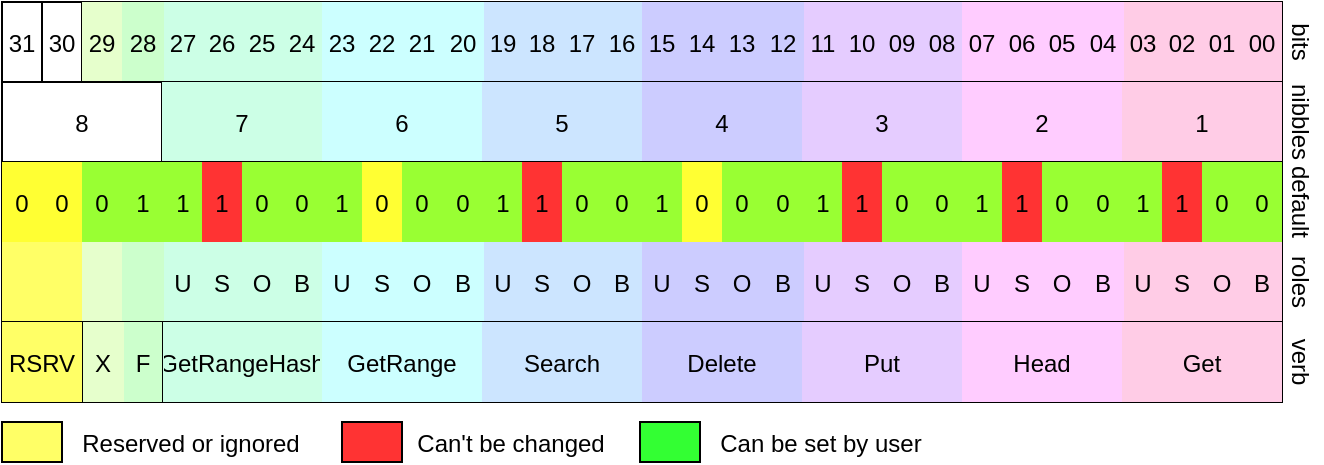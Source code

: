 <mxfile version="14.6.13" type="device"><diagram id="S3YJCwAfVsqaucJIwKBF" name="Страница 1"><mxGraphModel dx="1798" dy="597" grid="1" gridSize="10" guides="1" tooltips="1" connect="1" arrows="1" fold="1" page="1" pageScale="1" pageWidth="827" pageHeight="1169" math="0" shadow="0"><root><mxCell id="0"/><mxCell id="1" parent="0"/><mxCell id="M9XvZtbeVbYhYvwp3UHt-125" value="" style="shape=table;startSize=0;container=1;collapsible=0;childLayout=tableLayout;" parent="1" vertex="1"><mxGeometry x="-190" y="420" width="640" height="40" as="geometry"/></mxCell><mxCell id="M9XvZtbeVbYhYvwp3UHt-126" value="" style="shape=partialRectangle;collapsible=0;dropTarget=0;pointerEvents=0;fillColor=none;top=0;left=0;bottom=0;right=0;points=[[0,0.5],[1,0.5]];portConstraint=eastwest;" parent="M9XvZtbeVbYhYvwp3UHt-125" vertex="1"><mxGeometry width="640" height="40" as="geometry"/></mxCell><mxCell id="M9XvZtbeVbYhYvwp3UHt-127" value="31" style="shape=partialRectangle;connectable=0;overflow=hidden;fillColor=none;top=0;left=0;bottom=0;right=0;" parent="M9XvZtbeVbYhYvwp3UHt-126" vertex="1"><mxGeometry width="20" height="40" as="geometry"/></mxCell><mxCell id="M9XvZtbeVbYhYvwp3UHt-128" value="30" style="shape=partialRectangle;connectable=0;overflow=hidden;fillColor=none;top=0;left=0;bottom=0;right=0;" parent="M9XvZtbeVbYhYvwp3UHt-126" vertex="1"><mxGeometry x="20" width="20" height="40" as="geometry"/></mxCell><mxCell id="M9XvZtbeVbYhYvwp3UHt-129" value="29" style="shape=partialRectangle;connectable=0;overflow=hidden;top=0;left=0;bottom=0;right=0;fillColor=#E6FFCC;" parent="M9XvZtbeVbYhYvwp3UHt-126" vertex="1"><mxGeometry x="40" width="20" height="40" as="geometry"/></mxCell><mxCell id="M9XvZtbeVbYhYvwp3UHt-130" value="28" style="shape=partialRectangle;connectable=0;overflow=hidden;top=0;left=0;bottom=0;right=0;fillColor=#CCFFCC;" parent="M9XvZtbeVbYhYvwp3UHt-126" vertex="1"><mxGeometry x="60" width="21" height="40" as="geometry"/></mxCell><mxCell id="M9XvZtbeVbYhYvwp3UHt-131" value="27" style="shape=partialRectangle;connectable=0;overflow=hidden;top=0;left=0;bottom=0;right=0;fillColor=#CCFFE6;" parent="M9XvZtbeVbYhYvwp3UHt-126" vertex="1"><mxGeometry x="81" width="19" height="40" as="geometry"/></mxCell><mxCell id="M9XvZtbeVbYhYvwp3UHt-132" value="26" style="shape=partialRectangle;connectable=0;overflow=hidden;top=0;left=0;bottom=0;right=0;fillColor=#CCFFE6;" parent="M9XvZtbeVbYhYvwp3UHt-126" vertex="1"><mxGeometry x="100" width="20" height="40" as="geometry"/></mxCell><mxCell id="M9XvZtbeVbYhYvwp3UHt-133" value="25" style="shape=partialRectangle;connectable=0;overflow=hidden;top=0;left=0;bottom=0;right=0;fillColor=#CCFFE6;" parent="M9XvZtbeVbYhYvwp3UHt-126" vertex="1"><mxGeometry x="120" width="20" height="40" as="geometry"/></mxCell><mxCell id="M9XvZtbeVbYhYvwp3UHt-134" value="24" style="shape=partialRectangle;connectable=0;overflow=hidden;top=0;left=0;bottom=0;right=0;fillColor=#CCFFE6;" parent="M9XvZtbeVbYhYvwp3UHt-126" vertex="1"><mxGeometry x="140" width="20" height="40" as="geometry"/></mxCell><mxCell id="M9XvZtbeVbYhYvwp3UHt-135" value="23" style="shape=partialRectangle;connectable=0;overflow=hidden;top=0;left=0;bottom=0;right=0;fillColor=#CCFFFF;" parent="M9XvZtbeVbYhYvwp3UHt-126" vertex="1"><mxGeometry x="160" width="20" height="40" as="geometry"/></mxCell><mxCell id="M9XvZtbeVbYhYvwp3UHt-136" value="22" style="shape=partialRectangle;connectable=0;overflow=hidden;top=0;left=0;bottom=0;right=0;fillColor=#CCFFFF;" parent="M9XvZtbeVbYhYvwp3UHt-126" vertex="1"><mxGeometry x="180" width="20" height="40" as="geometry"/></mxCell><mxCell id="M9XvZtbeVbYhYvwp3UHt-137" value="21" style="shape=partialRectangle;connectable=0;overflow=hidden;top=0;left=0;bottom=0;right=0;fillColor=#CCFFFF;" parent="M9XvZtbeVbYhYvwp3UHt-126" vertex="1"><mxGeometry x="200" width="20" height="40" as="geometry"/></mxCell><mxCell id="M9XvZtbeVbYhYvwp3UHt-138" value="20" style="shape=partialRectangle;connectable=0;overflow=hidden;top=0;left=0;bottom=0;right=0;fillColor=#CCFFFF;" parent="M9XvZtbeVbYhYvwp3UHt-126" vertex="1"><mxGeometry x="220" width="21" height="40" as="geometry"/></mxCell><mxCell id="M9XvZtbeVbYhYvwp3UHt-139" value="19" style="shape=partialRectangle;connectable=0;overflow=hidden;top=0;left=0;bottom=0;right=0;fillColor=#CCE5FF;" parent="M9XvZtbeVbYhYvwp3UHt-126" vertex="1"><mxGeometry x="241" width="19" height="40" as="geometry"/></mxCell><mxCell id="M9XvZtbeVbYhYvwp3UHt-140" value="18" style="shape=partialRectangle;connectable=0;overflow=hidden;top=0;left=0;bottom=0;right=0;fillColor=#CCE5FF;" parent="M9XvZtbeVbYhYvwp3UHt-126" vertex="1"><mxGeometry x="260" width="20" height="40" as="geometry"/></mxCell><mxCell id="M9XvZtbeVbYhYvwp3UHt-141" value="17" style="shape=partialRectangle;connectable=0;overflow=hidden;top=0;left=0;bottom=0;right=0;fillColor=#CCE5FF;" parent="M9XvZtbeVbYhYvwp3UHt-126" vertex="1"><mxGeometry x="280" width="20" height="40" as="geometry"/></mxCell><mxCell id="M9XvZtbeVbYhYvwp3UHt-142" value="16" style="shape=partialRectangle;connectable=0;overflow=hidden;top=0;left=0;bottom=0;right=0;fillColor=#CCE5FF;" parent="M9XvZtbeVbYhYvwp3UHt-126" vertex="1"><mxGeometry x="300" width="20" height="40" as="geometry"/></mxCell><mxCell id="M9XvZtbeVbYhYvwp3UHt-143" value="15" style="shape=partialRectangle;connectable=0;overflow=hidden;top=0;left=0;bottom=0;right=0;fillColor=#CCCCFF;" parent="M9XvZtbeVbYhYvwp3UHt-126" vertex="1"><mxGeometry x="320" width="20" height="40" as="geometry"/></mxCell><mxCell id="M9XvZtbeVbYhYvwp3UHt-144" value="14" style="shape=partialRectangle;connectable=0;overflow=hidden;top=0;left=0;bottom=0;right=0;fillColor=#CCCCFF;" parent="M9XvZtbeVbYhYvwp3UHt-126" vertex="1"><mxGeometry x="340" width="20" height="40" as="geometry"/></mxCell><mxCell id="M9XvZtbeVbYhYvwp3UHt-145" value="13" style="shape=partialRectangle;connectable=0;overflow=hidden;top=0;left=0;bottom=0;right=0;fillColor=#CCCCFF;" parent="M9XvZtbeVbYhYvwp3UHt-126" vertex="1"><mxGeometry x="360" width="20" height="40" as="geometry"/></mxCell><mxCell id="M9XvZtbeVbYhYvwp3UHt-147" value="12" style="shape=partialRectangle;connectable=0;overflow=hidden;top=0;left=0;bottom=0;right=0;fillColor=#CCCCFF;" parent="M9XvZtbeVbYhYvwp3UHt-126" vertex="1"><mxGeometry x="380" width="21" height="40" as="geometry"/></mxCell><mxCell id="M9XvZtbeVbYhYvwp3UHt-148" value="11" style="shape=partialRectangle;connectable=0;overflow=hidden;top=0;left=0;bottom=0;right=0;fillColor=#E5CCFF;" parent="M9XvZtbeVbYhYvwp3UHt-126" vertex="1"><mxGeometry x="401" width="19" height="40" as="geometry"/></mxCell><mxCell id="M9XvZtbeVbYhYvwp3UHt-149" value="10" style="shape=partialRectangle;connectable=0;overflow=hidden;top=0;left=0;bottom=0;right=0;fillColor=#E5CCFF;" parent="M9XvZtbeVbYhYvwp3UHt-126" vertex="1"><mxGeometry x="420" width="20" height="40" as="geometry"/></mxCell><mxCell id="M9XvZtbeVbYhYvwp3UHt-150" value="09" style="shape=partialRectangle;connectable=0;overflow=hidden;top=0;left=0;bottom=0;right=0;fillColor=#E5CCFF;" parent="M9XvZtbeVbYhYvwp3UHt-126" vertex="1"><mxGeometry x="440" width="20" height="40" as="geometry"/></mxCell><mxCell id="M9XvZtbeVbYhYvwp3UHt-151" value="08" style="shape=partialRectangle;connectable=0;overflow=hidden;top=0;left=0;bottom=0;right=0;fillColor=#E5CCFF;" parent="M9XvZtbeVbYhYvwp3UHt-126" vertex="1"><mxGeometry x="460" width="20" height="40" as="geometry"/></mxCell><mxCell id="M9XvZtbeVbYhYvwp3UHt-152" value="07" style="shape=partialRectangle;connectable=0;overflow=hidden;top=0;left=0;bottom=0;right=0;fillColor=#FFCCFF;" parent="M9XvZtbeVbYhYvwp3UHt-126" vertex="1"><mxGeometry x="480" width="20" height="40" as="geometry"/></mxCell><mxCell id="M9XvZtbeVbYhYvwp3UHt-153" value="06" style="shape=partialRectangle;connectable=0;overflow=hidden;top=0;left=0;bottom=0;right=0;fillColor=#FFCCFF;" parent="M9XvZtbeVbYhYvwp3UHt-126" vertex="1"><mxGeometry x="500" width="20" height="40" as="geometry"/></mxCell><mxCell id="M9XvZtbeVbYhYvwp3UHt-154" value="05" style="shape=partialRectangle;connectable=0;overflow=hidden;top=0;left=0;bottom=0;right=0;fillColor=#FFCCFF;" parent="M9XvZtbeVbYhYvwp3UHt-126" vertex="1"><mxGeometry x="520" width="20" height="40" as="geometry"/></mxCell><mxCell id="M9XvZtbeVbYhYvwp3UHt-155" value="04" style="shape=partialRectangle;connectable=0;overflow=hidden;top=0;left=0;bottom=0;right=0;fillColor=#FFCCFF;" parent="M9XvZtbeVbYhYvwp3UHt-126" vertex="1"><mxGeometry x="540" width="21" height="40" as="geometry"/></mxCell><mxCell id="M9XvZtbeVbYhYvwp3UHt-156" value="03" style="shape=partialRectangle;connectable=0;overflow=hidden;top=0;left=0;bottom=0;right=0;fillColor=#FFCCE6;" parent="M9XvZtbeVbYhYvwp3UHt-126" vertex="1"><mxGeometry x="561" width="19" height="40" as="geometry"/></mxCell><mxCell id="M9XvZtbeVbYhYvwp3UHt-157" value="02" style="shape=partialRectangle;connectable=0;overflow=hidden;top=0;left=0;bottom=0;right=0;fillColor=#FFCCE6;" parent="M9XvZtbeVbYhYvwp3UHt-126" vertex="1"><mxGeometry x="580" width="20" height="40" as="geometry"/></mxCell><mxCell id="M9XvZtbeVbYhYvwp3UHt-158" value="01" style="shape=partialRectangle;connectable=0;overflow=hidden;top=0;left=0;bottom=0;right=0;fillColor=#FFCCE6;" parent="M9XvZtbeVbYhYvwp3UHt-126" vertex="1"><mxGeometry x="600" width="20" height="40" as="geometry"/></mxCell><mxCell id="M9XvZtbeVbYhYvwp3UHt-146" value="00" style="shape=partialRectangle;connectable=0;overflow=hidden;top=0;left=0;bottom=0;right=0;fillColor=#FFCCE6;" parent="M9XvZtbeVbYhYvwp3UHt-126" vertex="1"><mxGeometry x="620" width="20" height="40" as="geometry"/></mxCell><mxCell id="M9XvZtbeVbYhYvwp3UHt-159" value="" style="shape=table;startSize=0;container=1;collapsible=0;childLayout=tableLayout;" parent="1" vertex="1"><mxGeometry x="-190" y="460" width="640" height="40" as="geometry"/></mxCell><mxCell id="M9XvZtbeVbYhYvwp3UHt-160" value="" style="shape=partialRectangle;collapsible=0;dropTarget=0;pointerEvents=0;fillColor=none;top=0;left=0;bottom=0;right=0;points=[[0,0.5],[1,0.5]];portConstraint=eastwest;" parent="M9XvZtbeVbYhYvwp3UHt-159" vertex="1"><mxGeometry width="640" height="40" as="geometry"/></mxCell><mxCell id="M9XvZtbeVbYhYvwp3UHt-161" value="8" style="shape=partialRectangle;connectable=0;overflow=hidden;fillColor=none;top=0;left=0;bottom=0;right=0;" parent="M9XvZtbeVbYhYvwp3UHt-160" vertex="1"><mxGeometry width="80" height="40" as="geometry"/></mxCell><mxCell id="M9XvZtbeVbYhYvwp3UHt-162" value="7" style="shape=partialRectangle;connectable=0;overflow=hidden;top=0;left=0;bottom=0;right=0;fillColor=#CCFFE6;" parent="M9XvZtbeVbYhYvwp3UHt-160" vertex="1"><mxGeometry x="80" width="80" height="40" as="geometry"/></mxCell><mxCell id="M9XvZtbeVbYhYvwp3UHt-163" value="6" style="shape=partialRectangle;connectable=0;overflow=hidden;top=0;left=0;bottom=0;right=0;fillColor=#CCFFFF;" parent="M9XvZtbeVbYhYvwp3UHt-160" vertex="1"><mxGeometry x="160" width="80" height="40" as="geometry"/></mxCell><mxCell id="M9XvZtbeVbYhYvwp3UHt-164" value="5" style="shape=partialRectangle;connectable=0;overflow=hidden;top=0;left=0;bottom=0;right=0;fillColor=#CCE5FF;" parent="M9XvZtbeVbYhYvwp3UHt-160" vertex="1"><mxGeometry x="240" width="80" height="40" as="geometry"/></mxCell><mxCell id="M9XvZtbeVbYhYvwp3UHt-165" value="4" style="shape=partialRectangle;connectable=0;overflow=hidden;top=0;left=0;bottom=0;right=0;fillColor=#CCCCFF;" parent="M9XvZtbeVbYhYvwp3UHt-160" vertex="1"><mxGeometry x="320" width="80" height="40" as="geometry"/></mxCell><mxCell id="M9XvZtbeVbYhYvwp3UHt-166" value="3" style="shape=partialRectangle;connectable=0;overflow=hidden;top=0;left=0;bottom=0;right=0;fillColor=#E5CCFF;" parent="M9XvZtbeVbYhYvwp3UHt-160" vertex="1"><mxGeometry x="400" width="80" height="40" as="geometry"/></mxCell><mxCell id="M9XvZtbeVbYhYvwp3UHt-167" value="2" style="shape=partialRectangle;connectable=0;overflow=hidden;top=0;left=0;bottom=0;right=0;fillColor=#FFCCFF;" parent="M9XvZtbeVbYhYvwp3UHt-160" vertex="1"><mxGeometry x="480" width="80" height="40" as="geometry"/></mxCell><mxCell id="M9XvZtbeVbYhYvwp3UHt-168" value="1" style="shape=partialRectangle;connectable=0;overflow=hidden;top=0;left=0;bottom=0;right=0;fillColor=#FFCCE6;" parent="M9XvZtbeVbYhYvwp3UHt-160" vertex="1"><mxGeometry x="560" width="80" height="40" as="geometry"/></mxCell><mxCell id="M9XvZtbeVbYhYvwp3UHt-169" value="" style="shape=table;startSize=0;container=1;collapsible=0;childLayout=tableLayout;" parent="1" vertex="1"><mxGeometry x="-190" y="500" width="640" height="80" as="geometry"/></mxCell><mxCell id="M9XvZtbeVbYhYvwp3UHt-170" value="" style="shape=partialRectangle;collapsible=0;dropTarget=0;pointerEvents=0;fillColor=none;top=0;left=0;bottom=0;right=0;points=[[0,0.5],[1,0.5]];portConstraint=eastwest;" parent="M9XvZtbeVbYhYvwp3UHt-169" vertex="1"><mxGeometry width="640" height="40" as="geometry"/></mxCell><mxCell id="M9XvZtbeVbYhYvwp3UHt-171" value="0" style="shape=partialRectangle;connectable=0;overflow=hidden;top=0;left=0;bottom=0;right=0;fillColor=#FFFF33;" parent="M9XvZtbeVbYhYvwp3UHt-170" vertex="1"><mxGeometry width="20" height="40" as="geometry"/></mxCell><mxCell id="M9XvZtbeVbYhYvwp3UHt-172" value="0" style="shape=partialRectangle;connectable=0;overflow=hidden;top=0;left=0;bottom=0;right=0;fillColor=#FFFF33;" parent="M9XvZtbeVbYhYvwp3UHt-170" vertex="1"><mxGeometry x="20" width="20" height="40" as="geometry"/></mxCell><mxCell id="M9XvZtbeVbYhYvwp3UHt-173" value="0" style="shape=partialRectangle;connectable=0;overflow=hidden;top=0;left=0;bottom=0;right=0;fillColor=#99FF33;" parent="M9XvZtbeVbYhYvwp3UHt-170" vertex="1"><mxGeometry x="40" width="20" height="40" as="geometry"/></mxCell><mxCell id="M9XvZtbeVbYhYvwp3UHt-174" value="1" style="shape=partialRectangle;connectable=0;overflow=hidden;top=0;left=0;bottom=0;right=0;fillColor=#99FF33;" parent="M9XvZtbeVbYhYvwp3UHt-170" vertex="1"><mxGeometry x="60" width="21" height="40" as="geometry"/></mxCell><mxCell id="M9XvZtbeVbYhYvwp3UHt-175" value="1" style="shape=partialRectangle;connectable=0;overflow=hidden;top=0;left=0;bottom=0;right=0;fillColor=#99FF33;" parent="M9XvZtbeVbYhYvwp3UHt-170" vertex="1"><mxGeometry x="81" width="19" height="40" as="geometry"/></mxCell><mxCell id="M9XvZtbeVbYhYvwp3UHt-176" value="1" style="shape=partialRectangle;connectable=0;overflow=hidden;top=0;left=0;bottom=0;right=0;fillColor=#FF3333;" parent="M9XvZtbeVbYhYvwp3UHt-170" vertex="1"><mxGeometry x="100" width="20" height="40" as="geometry"/></mxCell><mxCell id="M9XvZtbeVbYhYvwp3UHt-177" value="0" style="shape=partialRectangle;connectable=0;overflow=hidden;top=0;left=0;bottom=0;right=0;fillColor=#99FF33;" parent="M9XvZtbeVbYhYvwp3UHt-170" vertex="1"><mxGeometry x="120" width="20" height="40" as="geometry"/></mxCell><mxCell id="M9XvZtbeVbYhYvwp3UHt-178" value="0" style="shape=partialRectangle;connectable=0;overflow=hidden;top=0;left=0;bottom=0;right=0;fillColor=#99FF33;" parent="M9XvZtbeVbYhYvwp3UHt-170" vertex="1"><mxGeometry x="140" width="20" height="40" as="geometry"/></mxCell><mxCell id="M9XvZtbeVbYhYvwp3UHt-179" value="1" style="shape=partialRectangle;connectable=0;overflow=hidden;top=0;left=0;bottom=0;right=0;fillColor=#99FF33;" parent="M9XvZtbeVbYhYvwp3UHt-170" vertex="1"><mxGeometry x="160" width="20" height="40" as="geometry"/></mxCell><mxCell id="M9XvZtbeVbYhYvwp3UHt-180" value="0" style="shape=partialRectangle;connectable=0;overflow=hidden;top=0;left=0;bottom=0;right=0;fillColor=#FFFF33;" parent="M9XvZtbeVbYhYvwp3UHt-170" vertex="1"><mxGeometry x="180" width="20" height="40" as="geometry"/></mxCell><mxCell id="M9XvZtbeVbYhYvwp3UHt-181" value="0" style="shape=partialRectangle;connectable=0;overflow=hidden;top=0;left=0;bottom=0;right=0;fillColor=#99FF33;" parent="M9XvZtbeVbYhYvwp3UHt-170" vertex="1"><mxGeometry x="200" width="20" height="40" as="geometry"/></mxCell><mxCell id="M9XvZtbeVbYhYvwp3UHt-182" value="0" style="shape=partialRectangle;connectable=0;overflow=hidden;top=0;left=0;bottom=0;right=0;fillColor=#99FF33;" parent="M9XvZtbeVbYhYvwp3UHt-170" vertex="1"><mxGeometry x="220" width="21" height="40" as="geometry"/></mxCell><mxCell id="M9XvZtbeVbYhYvwp3UHt-183" value="1" style="shape=partialRectangle;connectable=0;overflow=hidden;top=0;left=0;bottom=0;right=0;fillColor=#99FF33;" parent="M9XvZtbeVbYhYvwp3UHt-170" vertex="1"><mxGeometry x="241" width="19" height="40" as="geometry"/></mxCell><mxCell id="M9XvZtbeVbYhYvwp3UHt-184" value="1" style="shape=partialRectangle;connectable=0;overflow=hidden;top=0;left=0;bottom=0;right=0;fillColor=#FF3333;" parent="M9XvZtbeVbYhYvwp3UHt-170" vertex="1"><mxGeometry x="260" width="20" height="40" as="geometry"/></mxCell><mxCell id="M9XvZtbeVbYhYvwp3UHt-185" value="0" style="shape=partialRectangle;connectable=0;overflow=hidden;top=0;left=0;bottom=0;right=0;fillColor=#99FF33;" parent="M9XvZtbeVbYhYvwp3UHt-170" vertex="1"><mxGeometry x="280" width="20" height="40" as="geometry"/></mxCell><mxCell id="M9XvZtbeVbYhYvwp3UHt-186" value="0" style="shape=partialRectangle;connectable=0;overflow=hidden;top=0;left=0;bottom=0;right=0;fillColor=#99FF33;" parent="M9XvZtbeVbYhYvwp3UHt-170" vertex="1"><mxGeometry x="300" width="20" height="40" as="geometry"/></mxCell><mxCell id="M9XvZtbeVbYhYvwp3UHt-187" value="1" style="shape=partialRectangle;connectable=0;overflow=hidden;top=0;left=0;bottom=0;right=0;fillColor=#99FF33;" parent="M9XvZtbeVbYhYvwp3UHt-170" vertex="1"><mxGeometry x="320" width="20" height="40" as="geometry"/></mxCell><mxCell id="M9XvZtbeVbYhYvwp3UHt-188" value="0" style="shape=partialRectangle;connectable=0;overflow=hidden;top=0;left=0;bottom=0;right=0;fillColor=#FFFF33;" parent="M9XvZtbeVbYhYvwp3UHt-170" vertex="1"><mxGeometry x="340" width="20" height="40" as="geometry"/></mxCell><mxCell id="M9XvZtbeVbYhYvwp3UHt-189" value="0" style="shape=partialRectangle;connectable=0;overflow=hidden;top=0;left=0;bottom=0;right=0;fillColor=#99FF33;" parent="M9XvZtbeVbYhYvwp3UHt-170" vertex="1"><mxGeometry x="360" width="20" height="40" as="geometry"/></mxCell><mxCell id="M9XvZtbeVbYhYvwp3UHt-190" value="0" style="shape=partialRectangle;connectable=0;overflow=hidden;top=0;left=0;bottom=0;right=0;fillColor=#99FF33;" parent="M9XvZtbeVbYhYvwp3UHt-170" vertex="1"><mxGeometry x="380" width="21" height="40" as="geometry"/></mxCell><mxCell id="M9XvZtbeVbYhYvwp3UHt-191" value="1" style="shape=partialRectangle;connectable=0;overflow=hidden;top=0;left=0;bottom=0;right=0;fillColor=#99FF33;" parent="M9XvZtbeVbYhYvwp3UHt-170" vertex="1"><mxGeometry x="401" width="19" height="40" as="geometry"/></mxCell><mxCell id="M9XvZtbeVbYhYvwp3UHt-192" value="1" style="shape=partialRectangle;connectable=0;overflow=hidden;top=0;left=0;bottom=0;right=0;fillColor=#FF3333;" parent="M9XvZtbeVbYhYvwp3UHt-170" vertex="1"><mxGeometry x="420" width="20" height="40" as="geometry"/></mxCell><mxCell id="M9XvZtbeVbYhYvwp3UHt-193" value="0" style="shape=partialRectangle;connectable=0;overflow=hidden;top=0;left=0;bottom=0;right=0;fillColor=#99FF33;" parent="M9XvZtbeVbYhYvwp3UHt-170" vertex="1"><mxGeometry x="440" width="20" height="40" as="geometry"/></mxCell><mxCell id="M9XvZtbeVbYhYvwp3UHt-194" value="0" style="shape=partialRectangle;connectable=0;overflow=hidden;top=0;left=0;bottom=0;right=0;fillColor=#99FF33;" parent="M9XvZtbeVbYhYvwp3UHt-170" vertex="1"><mxGeometry x="460" width="20" height="40" as="geometry"/></mxCell><mxCell id="M9XvZtbeVbYhYvwp3UHt-195" value="1" style="shape=partialRectangle;connectable=0;overflow=hidden;top=0;left=0;bottom=0;right=0;fillColor=#99FF33;" parent="M9XvZtbeVbYhYvwp3UHt-170" vertex="1"><mxGeometry x="480" width="20" height="40" as="geometry"/></mxCell><mxCell id="M9XvZtbeVbYhYvwp3UHt-196" value="1" style="shape=partialRectangle;connectable=0;overflow=hidden;top=0;left=0;bottom=0;right=0;fillColor=#FF3333;" parent="M9XvZtbeVbYhYvwp3UHt-170" vertex="1"><mxGeometry x="500" width="20" height="40" as="geometry"/></mxCell><mxCell id="M9XvZtbeVbYhYvwp3UHt-197" value="0" style="shape=partialRectangle;connectable=0;overflow=hidden;top=0;left=0;bottom=0;right=0;fillColor=#99FF33;" parent="M9XvZtbeVbYhYvwp3UHt-170" vertex="1"><mxGeometry x="520" width="20" height="40" as="geometry"/></mxCell><mxCell id="M9XvZtbeVbYhYvwp3UHt-198" value="0" style="shape=partialRectangle;connectable=0;overflow=hidden;top=0;left=0;bottom=0;right=0;fillColor=#99FF33;" parent="M9XvZtbeVbYhYvwp3UHt-170" vertex="1"><mxGeometry x="540" width="21" height="40" as="geometry"/></mxCell><mxCell id="M9XvZtbeVbYhYvwp3UHt-199" value="1" style="shape=partialRectangle;connectable=0;overflow=hidden;top=0;left=0;bottom=0;right=0;fillColor=#99FF33;" parent="M9XvZtbeVbYhYvwp3UHt-170" vertex="1"><mxGeometry x="561" width="19" height="40" as="geometry"/></mxCell><mxCell id="M9XvZtbeVbYhYvwp3UHt-200" value="1" style="shape=partialRectangle;connectable=0;overflow=hidden;top=0;left=0;bottom=0;right=0;fillColor=#FF3333;" parent="M9XvZtbeVbYhYvwp3UHt-170" vertex="1"><mxGeometry x="580" width="20" height="40" as="geometry"/></mxCell><mxCell id="M9XvZtbeVbYhYvwp3UHt-201" value="0" style="shape=partialRectangle;connectable=0;overflow=hidden;top=0;left=0;bottom=0;right=0;fillColor=#99FF33;" parent="M9XvZtbeVbYhYvwp3UHt-170" vertex="1"><mxGeometry x="600" width="20" height="40" as="geometry"/></mxCell><mxCell id="M9XvZtbeVbYhYvwp3UHt-202" value="0" style="shape=partialRectangle;connectable=0;overflow=hidden;top=0;left=0;bottom=0;right=0;fillColor=#99FF33;" parent="M9XvZtbeVbYhYvwp3UHt-170" vertex="1"><mxGeometry x="620" width="20" height="40" as="geometry"/></mxCell><mxCell id="M9XvZtbeVbYhYvwp3UHt-203" value="" style="shape=partialRectangle;collapsible=0;dropTarget=0;pointerEvents=0;fillColor=none;top=0;left=0;bottom=0;right=0;points=[[0,0.5],[1,0.5]];portConstraint=eastwest;" parent="M9XvZtbeVbYhYvwp3UHt-169" vertex="1"><mxGeometry y="40" width="640" height="40" as="geometry"/></mxCell><mxCell id="M9XvZtbeVbYhYvwp3UHt-204" value="" style="shape=partialRectangle;connectable=0;overflow=hidden;top=0;left=0;bottom=0;right=0;fillColor=#FFFF66;" parent="M9XvZtbeVbYhYvwp3UHt-203" vertex="1"><mxGeometry width="20" height="40" as="geometry"/></mxCell><mxCell id="M9XvZtbeVbYhYvwp3UHt-205" value="" style="shape=partialRectangle;connectable=0;overflow=hidden;top=0;left=0;bottom=0;right=0;fillColor=#FFFF66;" parent="M9XvZtbeVbYhYvwp3UHt-203" vertex="1"><mxGeometry x="20" width="20" height="40" as="geometry"/></mxCell><mxCell id="M9XvZtbeVbYhYvwp3UHt-206" value="" style="shape=partialRectangle;connectable=0;overflow=hidden;top=0;left=0;bottom=0;right=0;fillColor=#E6FFCC;" parent="M9XvZtbeVbYhYvwp3UHt-203" vertex="1"><mxGeometry x="40" width="20" height="40" as="geometry"/></mxCell><mxCell id="M9XvZtbeVbYhYvwp3UHt-207" value="" style="shape=partialRectangle;connectable=0;overflow=hidden;top=0;left=0;bottom=0;right=0;fillColor=#CCFFCC;" parent="M9XvZtbeVbYhYvwp3UHt-203" vertex="1"><mxGeometry x="60" width="21" height="40" as="geometry"/></mxCell><mxCell id="M9XvZtbeVbYhYvwp3UHt-208" value="U" style="shape=partialRectangle;connectable=0;overflow=hidden;top=0;left=0;bottom=0;right=0;fillColor=#CCFFE6;" parent="M9XvZtbeVbYhYvwp3UHt-203" vertex="1"><mxGeometry x="81" width="19" height="40" as="geometry"/></mxCell><mxCell id="M9XvZtbeVbYhYvwp3UHt-209" value="S" style="shape=partialRectangle;connectable=0;overflow=hidden;top=0;left=0;bottom=0;right=0;fillColor=#CCFFE6;" parent="M9XvZtbeVbYhYvwp3UHt-203" vertex="1"><mxGeometry x="100" width="20" height="40" as="geometry"/></mxCell><mxCell id="M9XvZtbeVbYhYvwp3UHt-210" value="O" style="shape=partialRectangle;connectable=0;overflow=hidden;top=0;left=0;bottom=0;right=0;fillColor=#CCFFE6;" parent="M9XvZtbeVbYhYvwp3UHt-203" vertex="1"><mxGeometry x="120" width="20" height="40" as="geometry"/></mxCell><mxCell id="M9XvZtbeVbYhYvwp3UHt-211" value="B" style="shape=partialRectangle;connectable=0;overflow=hidden;top=0;left=0;bottom=0;right=0;fillColor=#CCFFE6;" parent="M9XvZtbeVbYhYvwp3UHt-203" vertex="1"><mxGeometry x="140" width="20" height="40" as="geometry"/></mxCell><mxCell id="M9XvZtbeVbYhYvwp3UHt-212" value="U" style="shape=partialRectangle;connectable=0;overflow=hidden;top=0;left=0;bottom=0;right=0;fillColor=#CCFFFF;" parent="M9XvZtbeVbYhYvwp3UHt-203" vertex="1"><mxGeometry x="160" width="20" height="40" as="geometry"/></mxCell><mxCell id="M9XvZtbeVbYhYvwp3UHt-213" value="S" style="shape=partialRectangle;connectable=0;overflow=hidden;top=0;left=0;bottom=0;right=0;fillColor=#CCFFFF;" parent="M9XvZtbeVbYhYvwp3UHt-203" vertex="1"><mxGeometry x="180" width="20" height="40" as="geometry"/></mxCell><mxCell id="M9XvZtbeVbYhYvwp3UHt-214" value="O" style="shape=partialRectangle;connectable=0;overflow=hidden;top=0;left=0;bottom=0;right=0;fillColor=#CCFFFF;" parent="M9XvZtbeVbYhYvwp3UHt-203" vertex="1"><mxGeometry x="200" width="20" height="40" as="geometry"/></mxCell><mxCell id="M9XvZtbeVbYhYvwp3UHt-215" value="B" style="shape=partialRectangle;connectable=0;overflow=hidden;top=0;left=0;bottom=0;right=0;fillColor=#CCFFFF;" parent="M9XvZtbeVbYhYvwp3UHt-203" vertex="1"><mxGeometry x="220" width="21" height="40" as="geometry"/></mxCell><mxCell id="M9XvZtbeVbYhYvwp3UHt-216" value="U" style="shape=partialRectangle;connectable=0;overflow=hidden;top=0;left=0;bottom=0;right=0;fillColor=#CCE5FF;" parent="M9XvZtbeVbYhYvwp3UHt-203" vertex="1"><mxGeometry x="241" width="19" height="40" as="geometry"/></mxCell><mxCell id="M9XvZtbeVbYhYvwp3UHt-217" value="S" style="shape=partialRectangle;connectable=0;overflow=hidden;top=0;left=0;bottom=0;right=0;fillColor=#CCE5FF;" parent="M9XvZtbeVbYhYvwp3UHt-203" vertex="1"><mxGeometry x="260" width="20" height="40" as="geometry"/></mxCell><mxCell id="M9XvZtbeVbYhYvwp3UHt-218" value="O" style="shape=partialRectangle;connectable=0;overflow=hidden;top=0;left=0;bottom=0;right=0;fillColor=#CCE5FF;" parent="M9XvZtbeVbYhYvwp3UHt-203" vertex="1"><mxGeometry x="280" width="20" height="40" as="geometry"/></mxCell><mxCell id="M9XvZtbeVbYhYvwp3UHt-219" value="B" style="shape=partialRectangle;connectable=0;overflow=hidden;top=0;left=0;bottom=0;right=0;fillColor=#CCE5FF;" parent="M9XvZtbeVbYhYvwp3UHt-203" vertex="1"><mxGeometry x="300" width="20" height="40" as="geometry"/></mxCell><mxCell id="M9XvZtbeVbYhYvwp3UHt-220" value="U" style="shape=partialRectangle;connectable=0;overflow=hidden;top=0;left=0;bottom=0;right=0;fillColor=#CCCCFF;" parent="M9XvZtbeVbYhYvwp3UHt-203" vertex="1"><mxGeometry x="320" width="20" height="40" as="geometry"/></mxCell><mxCell id="M9XvZtbeVbYhYvwp3UHt-221" value="S" style="shape=partialRectangle;connectable=0;overflow=hidden;top=0;left=0;bottom=0;right=0;fillColor=#CCCCFF;" parent="M9XvZtbeVbYhYvwp3UHt-203" vertex="1"><mxGeometry x="340" width="20" height="40" as="geometry"/></mxCell><mxCell id="M9XvZtbeVbYhYvwp3UHt-222" value="O" style="shape=partialRectangle;connectable=0;overflow=hidden;top=0;left=0;bottom=0;right=0;fillColor=#CCCCFF;" parent="M9XvZtbeVbYhYvwp3UHt-203" vertex="1"><mxGeometry x="360" width="20" height="40" as="geometry"/></mxCell><mxCell id="M9XvZtbeVbYhYvwp3UHt-223" value="B" style="shape=partialRectangle;connectable=0;overflow=hidden;top=0;left=0;bottom=0;right=0;fillColor=#CCCCFF;" parent="M9XvZtbeVbYhYvwp3UHt-203" vertex="1"><mxGeometry x="380" width="21" height="40" as="geometry"/></mxCell><mxCell id="M9XvZtbeVbYhYvwp3UHt-224" value="U" style="shape=partialRectangle;connectable=0;overflow=hidden;top=0;left=0;bottom=0;right=0;fillColor=#E5CCFF;" parent="M9XvZtbeVbYhYvwp3UHt-203" vertex="1"><mxGeometry x="401" width="19" height="40" as="geometry"/></mxCell><mxCell id="M9XvZtbeVbYhYvwp3UHt-225" value="S" style="shape=partialRectangle;connectable=0;overflow=hidden;top=0;left=0;bottom=0;right=0;fillColor=#E5CCFF;" parent="M9XvZtbeVbYhYvwp3UHt-203" vertex="1"><mxGeometry x="420" width="20" height="40" as="geometry"/></mxCell><mxCell id="M9XvZtbeVbYhYvwp3UHt-226" value="O" style="shape=partialRectangle;connectable=0;overflow=hidden;top=0;left=0;bottom=0;right=0;fillColor=#E5CCFF;" parent="M9XvZtbeVbYhYvwp3UHt-203" vertex="1"><mxGeometry x="440" width="20" height="40" as="geometry"/></mxCell><mxCell id="M9XvZtbeVbYhYvwp3UHt-227" value="B" style="shape=partialRectangle;connectable=0;overflow=hidden;top=0;left=0;bottom=0;right=0;fillColor=#E5CCFF;" parent="M9XvZtbeVbYhYvwp3UHt-203" vertex="1"><mxGeometry x="460" width="20" height="40" as="geometry"/></mxCell><mxCell id="M9XvZtbeVbYhYvwp3UHt-228" value="U" style="shape=partialRectangle;connectable=0;overflow=hidden;top=0;left=0;bottom=0;right=0;fillColor=#FFCCFF;" parent="M9XvZtbeVbYhYvwp3UHt-203" vertex="1"><mxGeometry x="480" width="20" height="40" as="geometry"/></mxCell><mxCell id="M9XvZtbeVbYhYvwp3UHt-229" value="S" style="shape=partialRectangle;connectable=0;overflow=hidden;top=0;left=0;bottom=0;right=0;fillColor=#FFCCFF;" parent="M9XvZtbeVbYhYvwp3UHt-203" vertex="1"><mxGeometry x="500" width="20" height="40" as="geometry"/></mxCell><mxCell id="M9XvZtbeVbYhYvwp3UHt-230" value="O" style="shape=partialRectangle;connectable=0;overflow=hidden;top=0;left=0;bottom=0;right=0;fillColor=#FFCCFF;" parent="M9XvZtbeVbYhYvwp3UHt-203" vertex="1"><mxGeometry x="520" width="20" height="40" as="geometry"/></mxCell><mxCell id="M9XvZtbeVbYhYvwp3UHt-231" value="B" style="shape=partialRectangle;connectable=0;overflow=hidden;top=0;left=0;bottom=0;right=0;fillColor=#FFCCFF;" parent="M9XvZtbeVbYhYvwp3UHt-203" vertex="1"><mxGeometry x="540" width="21" height="40" as="geometry"/></mxCell><mxCell id="M9XvZtbeVbYhYvwp3UHt-232" value="U" style="shape=partialRectangle;connectable=0;overflow=hidden;top=0;left=0;bottom=0;right=0;fillColor=#FFCCE6;" parent="M9XvZtbeVbYhYvwp3UHt-203" vertex="1"><mxGeometry x="561" width="19" height="40" as="geometry"/></mxCell><mxCell id="M9XvZtbeVbYhYvwp3UHt-233" value="S" style="shape=partialRectangle;connectable=0;overflow=hidden;top=0;left=0;bottom=0;right=0;fillColor=#FFCCE6;" parent="M9XvZtbeVbYhYvwp3UHt-203" vertex="1"><mxGeometry x="580" width="20" height="40" as="geometry"/></mxCell><mxCell id="M9XvZtbeVbYhYvwp3UHt-234" value="O" style="shape=partialRectangle;connectable=0;overflow=hidden;top=0;left=0;bottom=0;right=0;fillColor=#FFCCE6;" parent="M9XvZtbeVbYhYvwp3UHt-203" vertex="1"><mxGeometry x="600" width="20" height="40" as="geometry"/></mxCell><mxCell id="M9XvZtbeVbYhYvwp3UHt-235" value="B" style="shape=partialRectangle;connectable=0;overflow=hidden;top=0;left=0;bottom=0;right=0;fillColor=#FFCCE6;" parent="M9XvZtbeVbYhYvwp3UHt-203" vertex="1"><mxGeometry x="620" width="20" height="40" as="geometry"/></mxCell><mxCell id="M9XvZtbeVbYhYvwp3UHt-246" value="bits" style="text;strokeColor=none;fillColor=none;align=center;verticalAlign=middle;rounded=0;rotation=90;" parent="1" vertex="1"><mxGeometry x="440" y="430" width="40" height="20" as="geometry"/></mxCell><mxCell id="M9XvZtbeVbYhYvwp3UHt-247" value="nibbles" style="text;strokeColor=none;fillColor=none;align=center;verticalAlign=middle;rounded=0;rotation=90;" parent="1" vertex="1"><mxGeometry x="440" y="470" width="40" height="20" as="geometry"/></mxCell><mxCell id="M9XvZtbeVbYhYvwp3UHt-248" value="" style="shape=table;startSize=0;container=1;collapsible=0;childLayout=tableLayout;" parent="1" vertex="1"><mxGeometry x="-110" y="580" width="560" height="40" as="geometry"/></mxCell><mxCell id="M9XvZtbeVbYhYvwp3UHt-249" value="" style="shape=partialRectangle;collapsible=0;dropTarget=0;pointerEvents=0;fillColor=none;top=0;left=0;bottom=0;right=0;points=[[0,0.5],[1,0.5]];portConstraint=eastwest;" parent="M9XvZtbeVbYhYvwp3UHt-248" vertex="1"><mxGeometry width="560" height="40" as="geometry"/></mxCell><mxCell id="M9XvZtbeVbYhYvwp3UHt-250" value="GetRangeHash" style="shape=partialRectangle;connectable=0;overflow=hidden;top=0;left=0;bottom=0;right=0;fillColor=#CCFFE6;" parent="M9XvZtbeVbYhYvwp3UHt-249" vertex="1"><mxGeometry width="80" height="40" as="geometry"/></mxCell><mxCell id="M9XvZtbeVbYhYvwp3UHt-251" value="GetRange" style="shape=partialRectangle;connectable=0;overflow=hidden;top=0;left=0;bottom=0;right=0;fillColor=#CCFFFF;" parent="M9XvZtbeVbYhYvwp3UHt-249" vertex="1"><mxGeometry x="80" width="80" height="40" as="geometry"/></mxCell><mxCell id="M9XvZtbeVbYhYvwp3UHt-252" value="Search" style="shape=partialRectangle;connectable=0;overflow=hidden;top=0;left=0;bottom=0;right=0;fillColor=#CCE5FF;" parent="M9XvZtbeVbYhYvwp3UHt-249" vertex="1"><mxGeometry x="160" width="80" height="40" as="geometry"/></mxCell><mxCell id="M9XvZtbeVbYhYvwp3UHt-253" value="Delete" style="shape=partialRectangle;connectable=0;overflow=hidden;top=0;left=0;bottom=0;right=0;fillColor=#CCCCFF;" parent="M9XvZtbeVbYhYvwp3UHt-249" vertex="1"><mxGeometry x="240" width="80" height="40" as="geometry"/></mxCell><mxCell id="M9XvZtbeVbYhYvwp3UHt-254" value="Put" style="shape=partialRectangle;connectable=0;overflow=hidden;top=0;left=0;bottom=0;right=0;fillColor=#E5CCFF;" parent="M9XvZtbeVbYhYvwp3UHt-249" vertex="1"><mxGeometry x="320" width="80" height="40" as="geometry"/></mxCell><mxCell id="M9XvZtbeVbYhYvwp3UHt-255" value="Head" style="shape=partialRectangle;connectable=0;overflow=hidden;top=0;left=0;bottom=0;right=0;fillColor=#FFCCFF;" parent="M9XvZtbeVbYhYvwp3UHt-249" vertex="1"><mxGeometry x="400" width="80" height="40" as="geometry"/></mxCell><mxCell id="M9XvZtbeVbYhYvwp3UHt-256" value="Get" style="shape=partialRectangle;connectable=0;overflow=hidden;top=0;left=0;bottom=0;right=0;fillColor=#FFCCE6;" parent="M9XvZtbeVbYhYvwp3UHt-249" vertex="1"><mxGeometry x="480" width="80" height="40" as="geometry"/></mxCell><mxCell id="M9XvZtbeVbYhYvwp3UHt-258" value="" style="shape=table;startSize=0;container=1;collapsible=0;childLayout=tableLayout;" parent="1" vertex="1"><mxGeometry x="-150" y="580" width="40" height="40" as="geometry"/></mxCell><mxCell id="M9XvZtbeVbYhYvwp3UHt-259" value="" style="shape=partialRectangle;collapsible=0;dropTarget=0;pointerEvents=0;fillColor=none;top=0;left=0;bottom=0;right=0;points=[[0,0.5],[1,0.5]];portConstraint=eastwest;" parent="M9XvZtbeVbYhYvwp3UHt-258" vertex="1"><mxGeometry width="40" height="40" as="geometry"/></mxCell><mxCell id="M9XvZtbeVbYhYvwp3UHt-260" value="X" style="shape=partialRectangle;connectable=0;overflow=hidden;top=0;left=0;bottom=0;right=0;fillColor=#E6FFCC;" parent="M9XvZtbeVbYhYvwp3UHt-259" vertex="1"><mxGeometry width="21" height="40" as="geometry"/></mxCell><mxCell id="M9XvZtbeVbYhYvwp3UHt-261" value="F" style="shape=partialRectangle;connectable=0;overflow=hidden;top=0;left=0;bottom=0;right=0;fillColor=#CCFFCC;" parent="M9XvZtbeVbYhYvwp3UHt-259" vertex="1"><mxGeometry x="21" width="19" height="40" as="geometry"/></mxCell><mxCell id="M9XvZtbeVbYhYvwp3UHt-264" value="" style="shape=table;startSize=0;container=1;collapsible=0;childLayout=tableLayout;" parent="1" vertex="1"><mxGeometry x="-190" y="580" width="40" height="40" as="geometry"/></mxCell><mxCell id="M9XvZtbeVbYhYvwp3UHt-265" value="" style="shape=partialRectangle;collapsible=0;dropTarget=0;pointerEvents=0;fillColor=none;top=0;left=0;bottom=0;right=0;points=[[0,0.5],[1,0.5]];portConstraint=eastwest;" parent="M9XvZtbeVbYhYvwp3UHt-264" vertex="1"><mxGeometry width="40" height="40" as="geometry"/></mxCell><mxCell id="M9XvZtbeVbYhYvwp3UHt-266" value="RSRV" style="shape=partialRectangle;connectable=0;overflow=hidden;top=0;left=0;bottom=0;right=0;fillColor=#FFFF66;" parent="M9XvZtbeVbYhYvwp3UHt-265" vertex="1"><mxGeometry width="40" height="40" as="geometry"/></mxCell><mxCell id="M9XvZtbeVbYhYvwp3UHt-272" value="verb" style="text;strokeColor=none;fillColor=none;align=center;verticalAlign=middle;rounded=0;rotation=90;" parent="1" vertex="1"><mxGeometry x="440" y="590" width="40" height="20" as="geometry"/></mxCell><mxCell id="M9XvZtbeVbYhYvwp3UHt-273" value="default" style="text;strokeColor=none;fillColor=none;align=center;verticalAlign=middle;rounded=0;rotation=90;" parent="1" vertex="1"><mxGeometry x="440" y="510" width="40" height="20" as="geometry"/></mxCell><mxCell id="M9XvZtbeVbYhYvwp3UHt-274" value="roles" style="text;strokeColor=none;fillColor=none;align=center;verticalAlign=middle;rounded=0;rotation=90;" parent="1" vertex="1"><mxGeometry x="440" y="550" width="40" height="20" as="geometry"/></mxCell><mxCell id="M9XvZtbeVbYhYvwp3UHt-275" value="" style="rounded=0;fillColor=#FFFF66;" parent="1" vertex="1"><mxGeometry x="-190" y="630" width="30" height="20" as="geometry"/></mxCell><mxCell id="M9XvZtbeVbYhYvwp3UHt-278" value="Reserved or ignored" style="text;strokeColor=none;fillColor=none;align=center;verticalAlign=middle;rounded=0;" parent="1" vertex="1"><mxGeometry x="-160" y="630" width="129" height="20" as="geometry"/></mxCell><mxCell id="M9XvZtbeVbYhYvwp3UHt-279" value="" style="rounded=0;fillColor=#FF3333;" parent="1" vertex="1"><mxGeometry x="-20" y="630" width="30" height="20" as="geometry"/></mxCell><mxCell id="M9XvZtbeVbYhYvwp3UHt-280" value="Can't be changed" style="text;strokeColor=none;fillColor=none;align=center;verticalAlign=middle;rounded=0;" parent="1" vertex="1"><mxGeometry y="630" width="129" height="20" as="geometry"/></mxCell><mxCell id="M9XvZtbeVbYhYvwp3UHt-281" value="" style="rounded=0;fillColor=#33FF33;" parent="1" vertex="1"><mxGeometry x="129" y="630" width="30" height="20" as="geometry"/></mxCell><mxCell id="M9XvZtbeVbYhYvwp3UHt-282" value="Can be set by user" style="text;strokeColor=none;fillColor=none;align=center;verticalAlign=middle;rounded=0;" parent="1" vertex="1"><mxGeometry x="159" y="630" width="121" height="20" as="geometry"/></mxCell></root></mxGraphModel></diagram></mxfile>